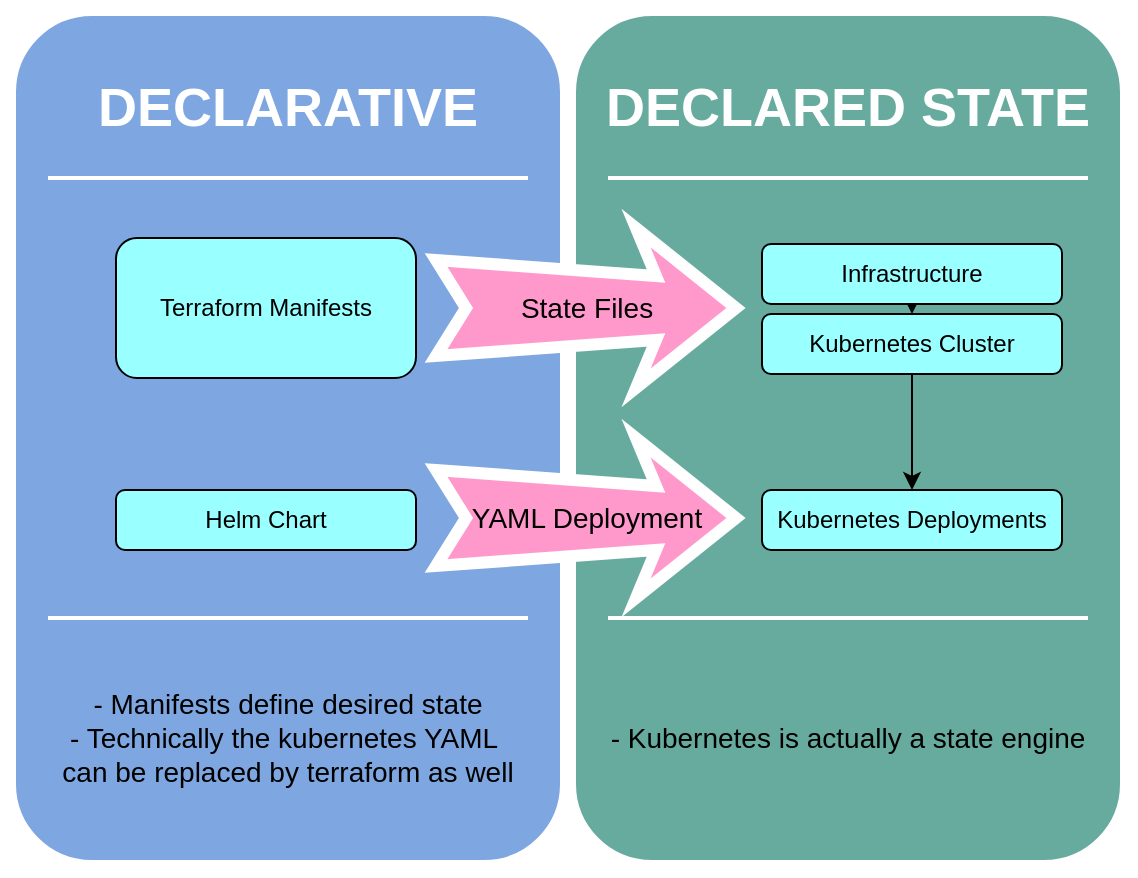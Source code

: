 <mxfile>
    <diagram name="Page-1" id="12e1b939-464a-85fe-373e-61e167be1490">
        <mxGraphModel dx="884" dy="337" grid="1" gridSize="10" guides="1" tooltips="1" connect="1" arrows="1" fold="1" page="1" pageScale="1.5" pageWidth="1169" pageHeight="826" background="#ffffff" math="0" shadow="0">
            <root>
                <mxCell id="0"/>
                <mxCell id="1" parent="0"/>
                <mxCell id="60da8b9f42644d3a-2" value="" style="whiteSpace=wrap;html=1;rounded=1;shadow=0;strokeWidth=8;fontSize=20;align=center;strokeColor=#FFFFFF;fillColor=#7EA6E0;" parent="1" vertex="1">
                    <mxGeometry x="316" y="405" width="280" height="430" as="geometry"/>
                </mxCell>
                <mxCell id="60da8b9f42644d3a-3" value="DECLARATIVE" style="text;html=1;strokeColor=none;fillColor=none;align=center;verticalAlign=middle;whiteSpace=wrap;rounded=0;shadow=0;fontSize=27;fontColor=#FFFFFF;fontStyle=1" parent="1" vertex="1">
                    <mxGeometry x="316" y="425" width="280" height="60" as="geometry"/>
                </mxCell>
                <mxCell id="60da8b9f42644d3a-4" value="- Manifests define desired state&lt;br&gt;- Technically the kubernetes YAML&amp;nbsp;&lt;br&gt;can be replaced by terraform as well" style="text;html=1;strokeColor=none;fillColor=none;align=center;verticalAlign=middle;whiteSpace=wrap;rounded=0;shadow=0;fontSize=14;fontColor=#000000;" parent="1" vertex="1">
                    <mxGeometry x="316" y="725" width="280" height="90" as="geometry"/>
                </mxCell>
                <mxCell id="60da8b9f42644d3a-6" value="" style="line;strokeWidth=2;html=1;rounded=0;shadow=0;fontSize=27;align=center;fillColor=none;strokeColor=#FFFFFF;" parent="1" vertex="1">
                    <mxGeometry x="336" y="485" width="240" height="10" as="geometry"/>
                </mxCell>
                <mxCell id="60da8b9f42644d3a-7" value="" style="line;strokeWidth=2;html=1;rounded=0;shadow=0;fontSize=27;align=center;fillColor=none;strokeColor=#FFFFFF;" parent="1" vertex="1">
                    <mxGeometry x="336" y="705" width="240" height="10" as="geometry"/>
                </mxCell>
                <mxCell id="60da8b9f42644d3a-17" value="" style="whiteSpace=wrap;html=1;rounded=1;shadow=0;strokeWidth=8;fontSize=20;align=center;strokeColor=#FFFFFF;fillColor=#67AB9F;" parent="1" vertex="1">
                    <mxGeometry x="596" y="405" width="280" height="430" as="geometry"/>
                </mxCell>
                <mxCell id="60da8b9f42644d3a-18" value="DECLARED STATE" style="text;html=1;strokeColor=none;fillColor=none;align=center;verticalAlign=middle;whiteSpace=wrap;rounded=0;shadow=0;fontSize=27;fontColor=#FFFFFF;fontStyle=1" parent="1" vertex="1">
                    <mxGeometry x="596" y="425" width="280" height="60" as="geometry"/>
                </mxCell>
                <mxCell id="60da8b9f42644d3a-19" value="- Kubernetes is actually a state engine&lt;br&gt;" style="text;html=1;strokeColor=none;fillColor=none;align=center;verticalAlign=middle;whiteSpace=wrap;rounded=0;shadow=0;fontSize=14;fontColor=#000000;" parent="1" vertex="1">
                    <mxGeometry x="596" y="725" width="280" height="90" as="geometry"/>
                </mxCell>
                <mxCell id="60da8b9f42644d3a-20" value="" style="line;strokeWidth=2;html=1;rounded=0;shadow=0;fontSize=27;align=center;fillColor=none;strokeColor=#FFFFFF;" parent="1" vertex="1">
                    <mxGeometry x="616" y="485" width="240" height="10" as="geometry"/>
                </mxCell>
                <mxCell id="60da8b9f42644d3a-21" value="" style="line;strokeWidth=2;html=1;rounded=0;shadow=0;fontSize=27;align=center;fillColor=none;strokeColor=#FFFFFF;" parent="1" vertex="1">
                    <mxGeometry x="616" y="705" width="240" height="10" as="geometry"/>
                </mxCell>
                <mxCell id="60da8b9f42644d3a-9" value="&lt;span&gt;&lt;font color=&quot;#000000&quot;&gt;State Files&lt;/font&gt;&lt;/span&gt;" style="html=1;shadow=0;align=center;verticalAlign=middle;shape=mxgraph.arrows2.stylisedArrow;dy=0.6;dx=40;notch=15;feather=0.4;rounded=0;strokeWidth=6;fontSize=14;strokeColor=#FFFFFF;fontColor=#FFFFFF;fillColor=#FF99CC;" parent="1" vertex="1">
                    <mxGeometry x="530" y="515" width="150" height="80" as="geometry"/>
                </mxCell>
                <mxCell id="ufEaAUU3OdP4tY2yotTK-5" style="edgeStyle=orthogonalEdgeStyle;rounded=0;orthogonalLoop=1;jettySize=auto;html=1;exitX=0.5;exitY=1;exitDx=0;exitDy=0;entryX=0.5;entryY=0;entryDx=0;entryDy=0;" parent="1" source="ufEaAUU3OdP4tY2yotTK-1" target="ufEaAUU3OdP4tY2yotTK-2" edge="1">
                    <mxGeometry relative="1" as="geometry"/>
                </mxCell>
                <mxCell id="ufEaAUU3OdP4tY2yotTK-1" value="Infrastructure" style="rounded=1;whiteSpace=wrap;html=1;fillColor=#99FFFF;fontColor=#000000;" parent="1" vertex="1">
                    <mxGeometry x="693" y="523" width="150" height="30" as="geometry"/>
                </mxCell>
                <mxCell id="ufEaAUU3OdP4tY2yotTK-6" style="edgeStyle=orthogonalEdgeStyle;rounded=0;orthogonalLoop=1;jettySize=auto;html=1;exitX=0.5;exitY=1;exitDx=0;exitDy=0;entryX=0.5;entryY=0;entryDx=0;entryDy=0;" parent="1" source="ufEaAUU3OdP4tY2yotTK-2" target="ufEaAUU3OdP4tY2yotTK-3" edge="1">
                    <mxGeometry relative="1" as="geometry"/>
                </mxCell>
                <mxCell id="ufEaAUU3OdP4tY2yotTK-2" value="Kubernetes Cluster" style="rounded=1;whiteSpace=wrap;html=1;fillColor=#99FFFF;fontColor=#000000;" parent="1" vertex="1">
                    <mxGeometry x="693" y="558" width="150" height="30" as="geometry"/>
                </mxCell>
                <mxCell id="ufEaAUU3OdP4tY2yotTK-3" value="Kubernetes Deployments" style="rounded=1;whiteSpace=wrap;html=1;fillColor=#99FFFF;fontColor=#000000;" parent="1" vertex="1">
                    <mxGeometry x="693" y="646" width="150" height="30" as="geometry"/>
                </mxCell>
                <mxCell id="ufEaAUU3OdP4tY2yotTK-7" value="Terraform Manifests" style="rounded=1;whiteSpace=wrap;html=1;fillColor=#99FFFF;fontColor=#000000;" parent="1" vertex="1">
                    <mxGeometry x="370" y="520" width="150" height="70" as="geometry"/>
                </mxCell>
                <mxCell id="ufEaAUU3OdP4tY2yotTK-8" value="Helm Chart" style="rounded=1;whiteSpace=wrap;html=1;fillColor=#99FFFF;fontColor=#000000;" parent="1" vertex="1">
                    <mxGeometry x="370" y="646" width="150" height="30" as="geometry"/>
                </mxCell>
                <mxCell id="ufEaAUU3OdP4tY2yotTK-12" value="&lt;font color=&quot;#000000&quot;&gt;YAML Deployment&lt;/font&gt;" style="html=1;shadow=0;align=center;verticalAlign=middle;shape=mxgraph.arrows2.stylisedArrow;dy=0.6;dx=40;notch=15;feather=0.4;rounded=0;strokeWidth=6;fontSize=14;strokeColor=#FFFFFF;fontColor=#FFFFFF;fillColor=#FF99CC;" parent="1" vertex="1">
                    <mxGeometry x="530" y="620" width="150" height="80" as="geometry"/>
                </mxCell>
            </root>
        </mxGraphModel>
    </diagram>
</mxfile>